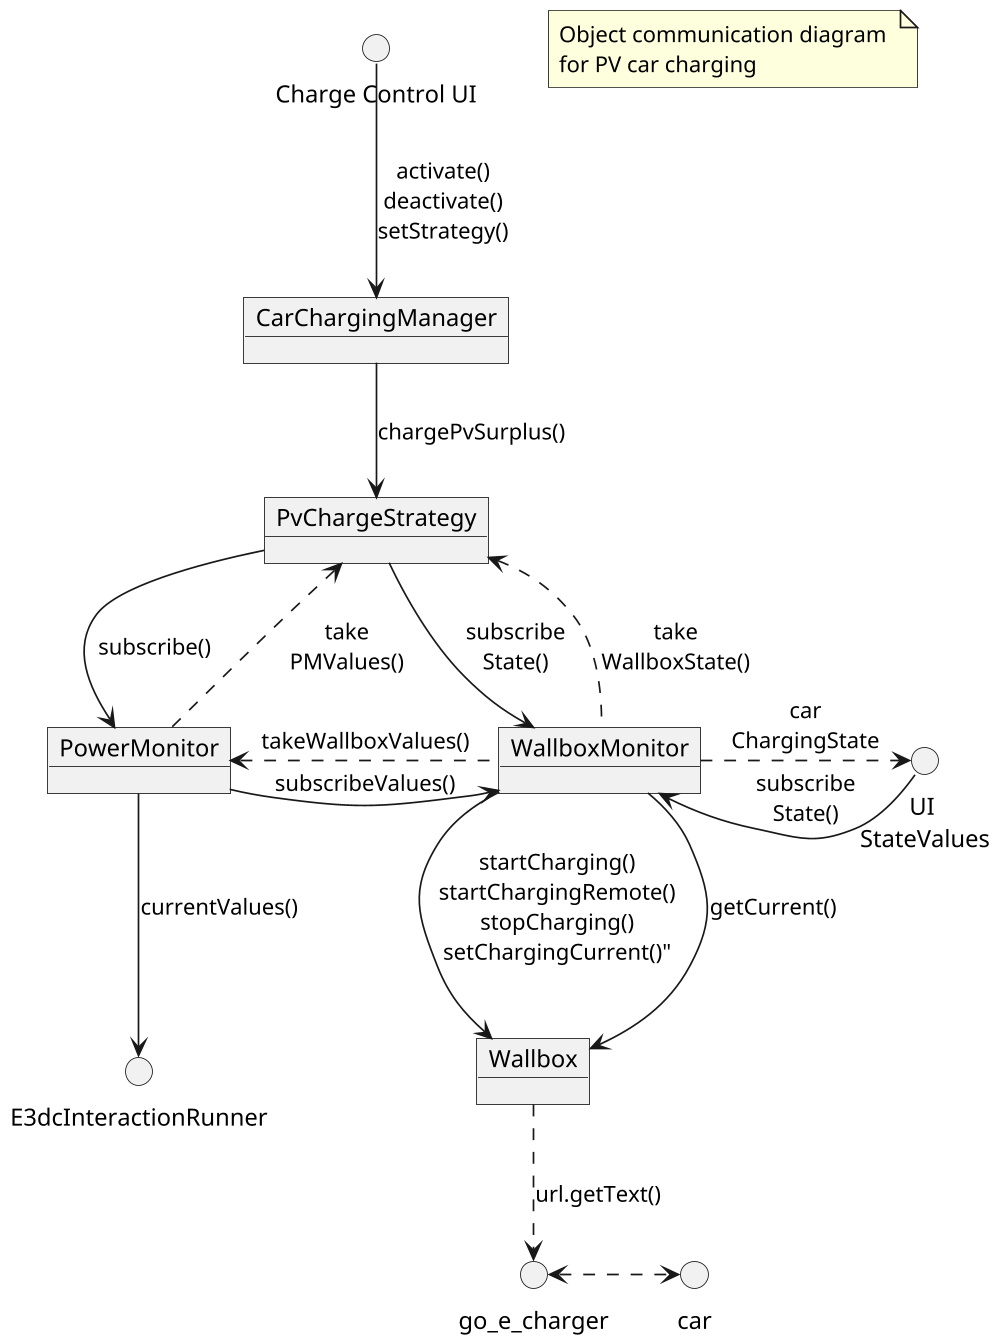 @startuml
'https://plantuml.com/class-diagram
scale 1000 width
note "Object communication diagram \nfor PV car charging" as ntop

object "Wallbox" as wb
object "WallboxMonitor" as wbm
object "CarChargingManager" as ccm
object "PvChargeStrategy" as pcs
object "PowerMonitor" as pom
() "Charge Control UI" as ctlui
() "\tUI\nStateValues" as stui
() "go_e_charger" as goe
() "E3dcInteractionRunner" as e3dc
() car


ctlui --> ccm : "activate()\ndeactivate()\nsetStrategy()"
'goe -up-> wb
goe <.r.> car : "            "
wb .d-> goe : "url.getText()"
wbm -d-> wb : getCurrent()
wbm -d-> wb : startCharging()\nstartChargingRemote()\nstopCharging()\nsetChargingCurrent()"
pom --> wbm : "subscribeValues()"
wbm .l.> pom : takeWallboxValues()
pom --> e3dc : currentValues()
ccm -d-> pcs : chargePvSurplus()
pcs -d-> wbm : "subscribe\nState()"
pcs -d-> pom : "subscribe()"
pom .u.> pcs : "take\nPMValues()"
wbm .u-> pcs : "take\nWallboxState()"
stui -l-> wbm : "subscribe\nState()"
wbm .-> stui : "car\nChargingState"
@enduml
